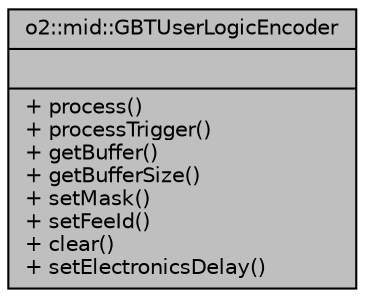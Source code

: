 digraph "o2::mid::GBTUserLogicEncoder"
{
 // INTERACTIVE_SVG=YES
  bgcolor="transparent";
  edge [fontname="Helvetica",fontsize="10",labelfontname="Helvetica",labelfontsize="10"];
  node [fontname="Helvetica",fontsize="10",shape=record];
  Node1 [label="{o2::mid::GBTUserLogicEncoder\n||+ process()\l+ processTrigger()\l+ getBuffer()\l+ getBufferSize()\l+ setMask()\l+ setFeeId()\l+ clear()\l+ setElectronicsDelay()\l}",height=0.2,width=0.4,color="black", fillcolor="grey75", style="filled", fontcolor="black"];
}
